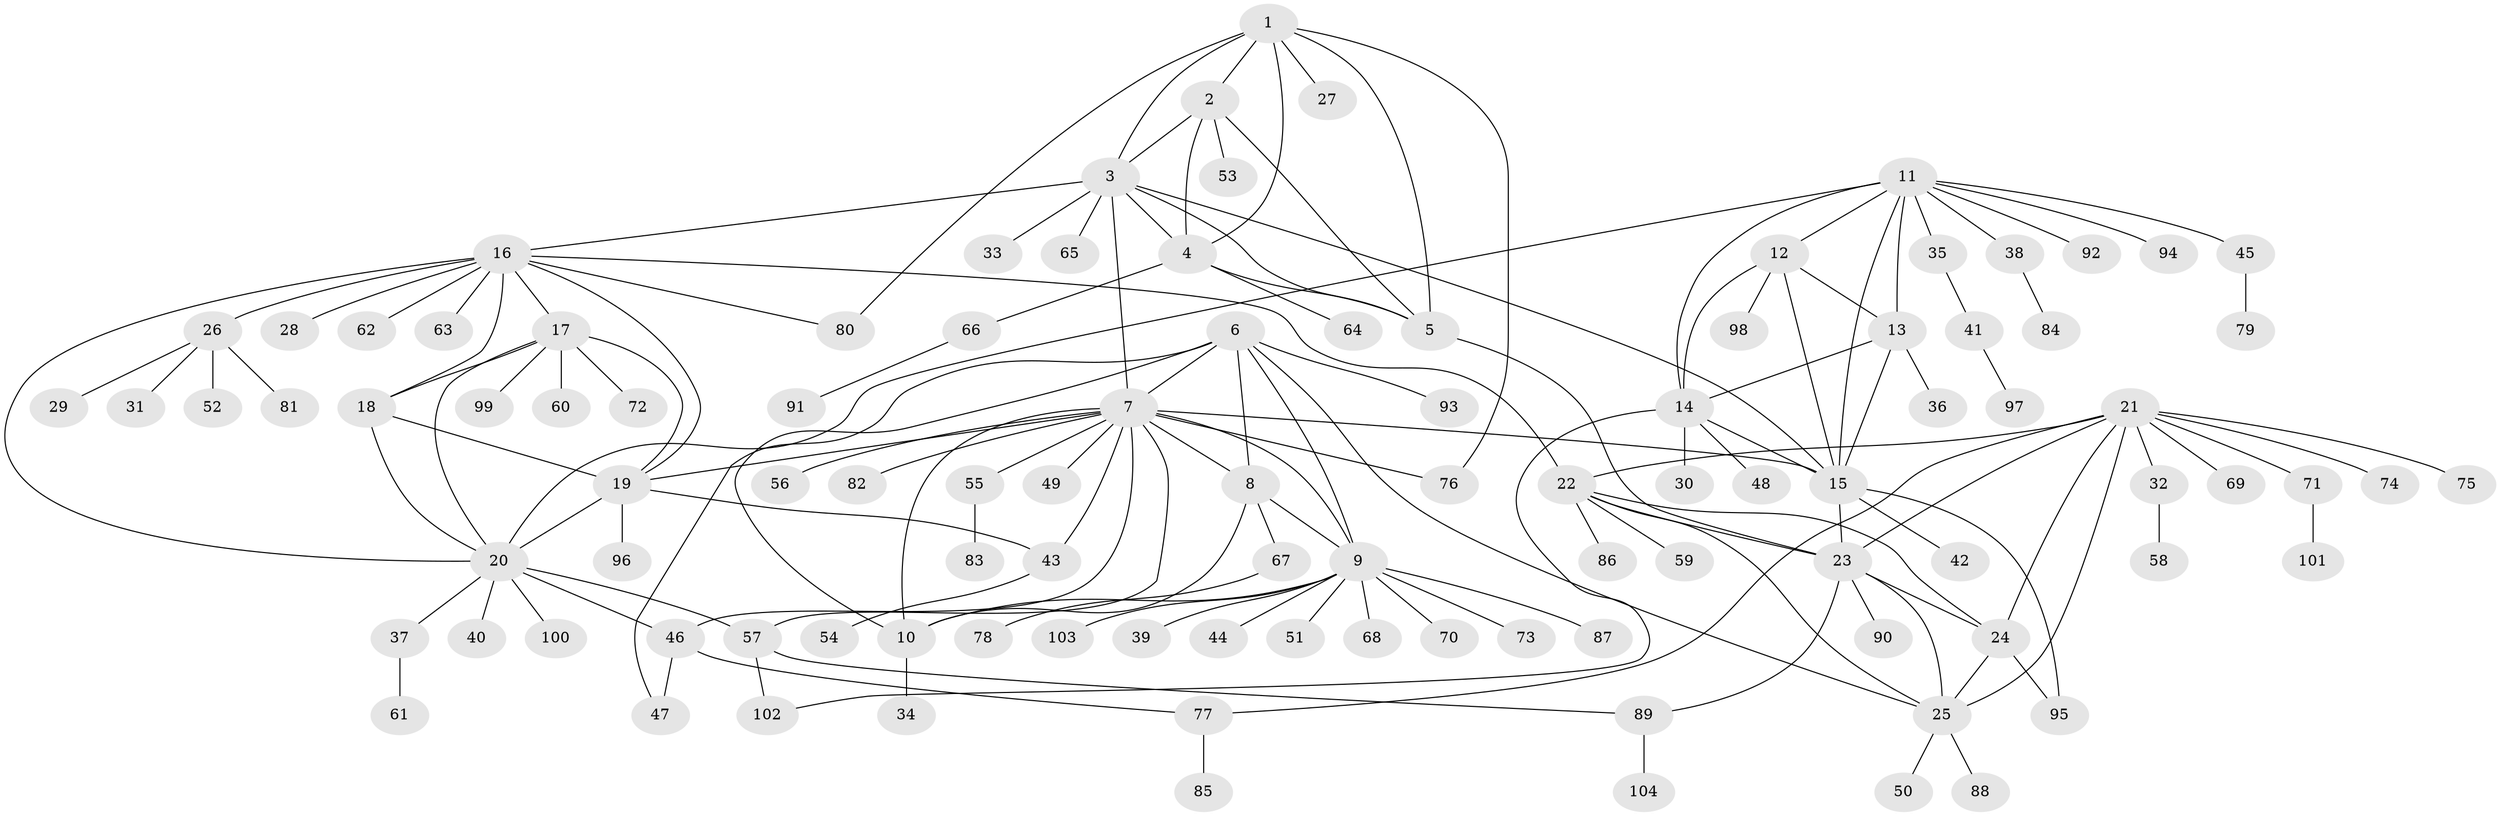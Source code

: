 // Generated by graph-tools (version 1.1) at 2025/55/03/09/25 04:55:26]
// undirected, 104 vertices, 149 edges
graph export_dot {
graph [start="1"]
  node [color=gray90,style=filled];
  1;
  2;
  3;
  4;
  5;
  6;
  7;
  8;
  9;
  10;
  11;
  12;
  13;
  14;
  15;
  16;
  17;
  18;
  19;
  20;
  21;
  22;
  23;
  24;
  25;
  26;
  27;
  28;
  29;
  30;
  31;
  32;
  33;
  34;
  35;
  36;
  37;
  38;
  39;
  40;
  41;
  42;
  43;
  44;
  45;
  46;
  47;
  48;
  49;
  50;
  51;
  52;
  53;
  54;
  55;
  56;
  57;
  58;
  59;
  60;
  61;
  62;
  63;
  64;
  65;
  66;
  67;
  68;
  69;
  70;
  71;
  72;
  73;
  74;
  75;
  76;
  77;
  78;
  79;
  80;
  81;
  82;
  83;
  84;
  85;
  86;
  87;
  88;
  89;
  90;
  91;
  92;
  93;
  94;
  95;
  96;
  97;
  98;
  99;
  100;
  101;
  102;
  103;
  104;
  1 -- 2;
  1 -- 3;
  1 -- 4;
  1 -- 5;
  1 -- 27;
  1 -- 76;
  1 -- 80;
  2 -- 3;
  2 -- 4;
  2 -- 5;
  2 -- 53;
  3 -- 4;
  3 -- 5;
  3 -- 7;
  3 -- 15;
  3 -- 16;
  3 -- 33;
  3 -- 65;
  4 -- 5;
  4 -- 64;
  4 -- 66;
  5 -- 23;
  6 -- 7;
  6 -- 8;
  6 -- 9;
  6 -- 10;
  6 -- 25;
  6 -- 47;
  6 -- 93;
  7 -- 8;
  7 -- 9;
  7 -- 10;
  7 -- 15;
  7 -- 19;
  7 -- 43;
  7 -- 46;
  7 -- 49;
  7 -- 55;
  7 -- 56;
  7 -- 57;
  7 -- 76;
  7 -- 82;
  8 -- 9;
  8 -- 10;
  8 -- 67;
  9 -- 10;
  9 -- 39;
  9 -- 44;
  9 -- 51;
  9 -- 68;
  9 -- 70;
  9 -- 73;
  9 -- 87;
  9 -- 103;
  10 -- 34;
  11 -- 12;
  11 -- 13;
  11 -- 14;
  11 -- 15;
  11 -- 20;
  11 -- 35;
  11 -- 38;
  11 -- 45;
  11 -- 92;
  11 -- 94;
  12 -- 13;
  12 -- 14;
  12 -- 15;
  12 -- 98;
  13 -- 14;
  13 -- 15;
  13 -- 36;
  14 -- 15;
  14 -- 30;
  14 -- 48;
  14 -- 102;
  15 -- 23;
  15 -- 42;
  15 -- 95;
  16 -- 17;
  16 -- 18;
  16 -- 19;
  16 -- 20;
  16 -- 22;
  16 -- 26;
  16 -- 28;
  16 -- 62;
  16 -- 63;
  16 -- 80;
  17 -- 18;
  17 -- 19;
  17 -- 20;
  17 -- 60;
  17 -- 72;
  17 -- 99;
  18 -- 19;
  18 -- 20;
  19 -- 20;
  19 -- 43;
  19 -- 96;
  20 -- 37;
  20 -- 40;
  20 -- 46;
  20 -- 57;
  20 -- 100;
  21 -- 22;
  21 -- 23;
  21 -- 24;
  21 -- 25;
  21 -- 32;
  21 -- 69;
  21 -- 71;
  21 -- 74;
  21 -- 75;
  21 -- 77;
  22 -- 23;
  22 -- 24;
  22 -- 25;
  22 -- 59;
  22 -- 86;
  23 -- 24;
  23 -- 25;
  23 -- 89;
  23 -- 90;
  24 -- 25;
  24 -- 95;
  25 -- 50;
  25 -- 88;
  26 -- 29;
  26 -- 31;
  26 -- 52;
  26 -- 81;
  32 -- 58;
  35 -- 41;
  37 -- 61;
  38 -- 84;
  41 -- 97;
  43 -- 54;
  45 -- 79;
  46 -- 47;
  46 -- 77;
  55 -- 83;
  57 -- 89;
  57 -- 102;
  66 -- 91;
  67 -- 78;
  71 -- 101;
  77 -- 85;
  89 -- 104;
}
